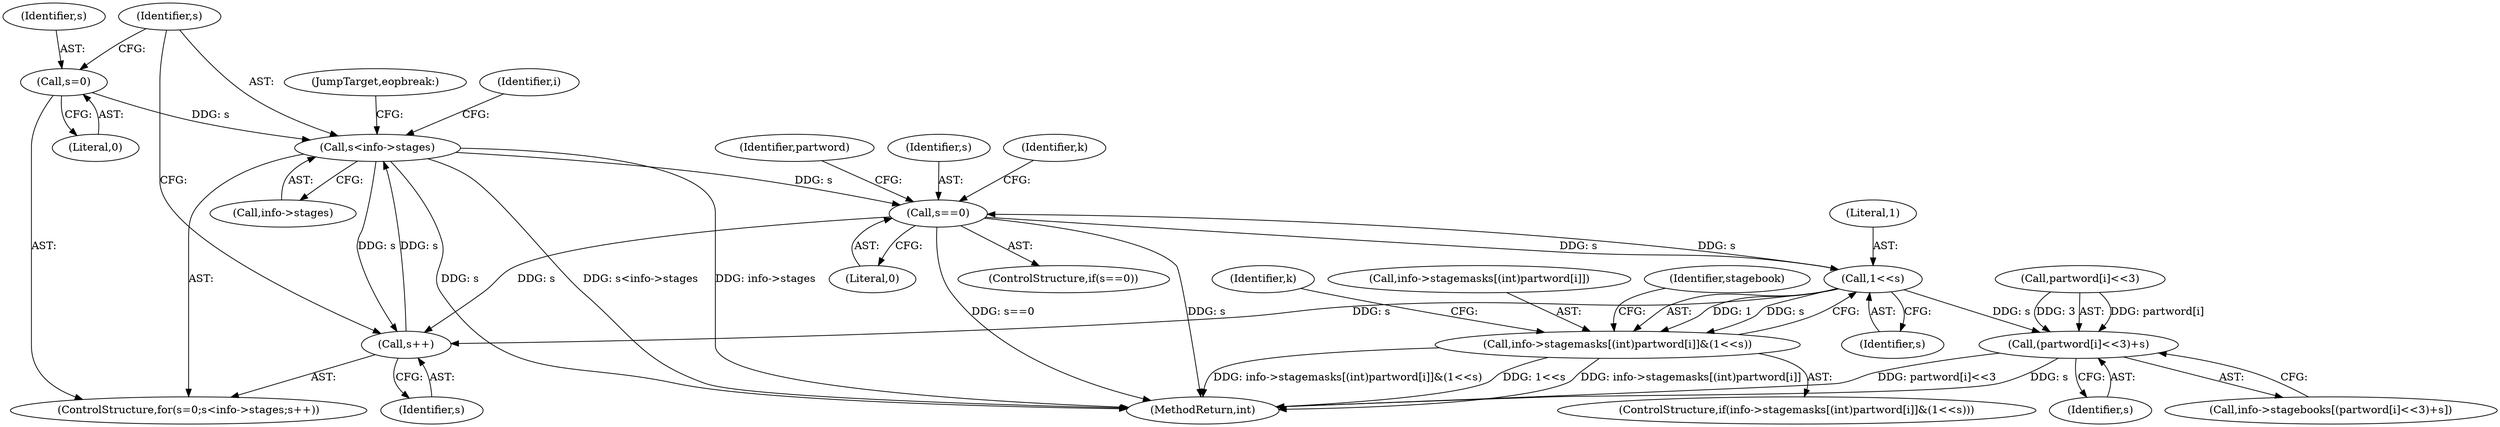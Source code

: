 digraph "0_Android_659030a2e80c38fb8da0a4eb68695349eec6778b@pointer" {
"1000672" [label="(Call,s<info->stages)"];
"1000677" [label="(Call,s++)"];
"1000808" [label="(Call,1<<s)"];
"1000689" [label="(Call,s==0)"];
"1000672" [label="(Call,s<info->stages)"];
"1000669" [label="(Call,s=0)"];
"1000798" [label="(Call,info->stagemasks[(int)partword[i]]&(1<<s))"];
"1000823" [label="(Call,(partword[i]<<3)+s)"];
"1000670" [label="(Identifier,s)"];
"1000797" [label="(ControlStructure,if(info->stagemasks[(int)partword[i]]&(1<<s)))"];
"1000671" [label="(Literal,0)"];
"1000668" [label="(ControlStructure,for(s=0;s<info->stages;s++))"];
"1000673" [label="(Identifier,s)"];
"1000678" [label="(Identifier,s)"];
"1000810" [label="(Identifier,s)"];
"1000783" [label="(Identifier,k)"];
"1000809" [label="(Literal,1)"];
"1000814" [label="(Identifier,stagebook)"];
"1000689" [label="(Call,s==0)"];
"1000794" [label="(Identifier,k)"];
"1000682" [label="(Identifier,i)"];
"1000798" [label="(Call,info->stagemasks[(int)partword[i]]&(1<<s))"];
"1000691" [label="(Literal,0)"];
"1000808" [label="(Call,1<<s)"];
"1000829" [label="(Identifier,s)"];
"1000819" [label="(Call,info->stagebooks[(partword[i]<<3)+s])"];
"1000799" [label="(Call,info->stagemasks[(int)partword[i]])"];
"1000823" [label="(Call,(partword[i]<<3)+s)"];
"1000851" [label="(JumpTarget,eopbreak:)"];
"1000854" [label="(MethodReturn,int)"];
"1000674" [label="(Call,info->stages)"];
"1000669" [label="(Call,s=0)"];
"1000696" [label="(Identifier,partword)"];
"1000690" [label="(Identifier,s)"];
"1000688" [label="(ControlStructure,if(s==0))"];
"1000672" [label="(Call,s<info->stages)"];
"1000677" [label="(Call,s++)"];
"1000824" [label="(Call,partword[i]<<3)"];
"1000672" -> "1000668"  [label="AST: "];
"1000672" -> "1000674"  [label="CFG: "];
"1000673" -> "1000672"  [label="AST: "];
"1000674" -> "1000672"  [label="AST: "];
"1000682" -> "1000672"  [label="CFG: "];
"1000851" -> "1000672"  [label="CFG: "];
"1000672" -> "1000854"  [label="DDG: s<info->stages"];
"1000672" -> "1000854"  [label="DDG: info->stages"];
"1000672" -> "1000854"  [label="DDG: s"];
"1000677" -> "1000672"  [label="DDG: s"];
"1000669" -> "1000672"  [label="DDG: s"];
"1000672" -> "1000677"  [label="DDG: s"];
"1000672" -> "1000689"  [label="DDG: s"];
"1000677" -> "1000668"  [label="AST: "];
"1000677" -> "1000678"  [label="CFG: "];
"1000678" -> "1000677"  [label="AST: "];
"1000673" -> "1000677"  [label="CFG: "];
"1000808" -> "1000677"  [label="DDG: s"];
"1000689" -> "1000677"  [label="DDG: s"];
"1000808" -> "1000798"  [label="AST: "];
"1000808" -> "1000810"  [label="CFG: "];
"1000809" -> "1000808"  [label="AST: "];
"1000810" -> "1000808"  [label="AST: "];
"1000798" -> "1000808"  [label="CFG: "];
"1000808" -> "1000689"  [label="DDG: s"];
"1000808" -> "1000798"  [label="DDG: 1"];
"1000808" -> "1000798"  [label="DDG: s"];
"1000689" -> "1000808"  [label="DDG: s"];
"1000808" -> "1000823"  [label="DDG: s"];
"1000689" -> "1000688"  [label="AST: "];
"1000689" -> "1000691"  [label="CFG: "];
"1000690" -> "1000689"  [label="AST: "];
"1000691" -> "1000689"  [label="AST: "];
"1000696" -> "1000689"  [label="CFG: "];
"1000783" -> "1000689"  [label="CFG: "];
"1000689" -> "1000854"  [label="DDG: s==0"];
"1000689" -> "1000854"  [label="DDG: s"];
"1000669" -> "1000668"  [label="AST: "];
"1000669" -> "1000671"  [label="CFG: "];
"1000670" -> "1000669"  [label="AST: "];
"1000671" -> "1000669"  [label="AST: "];
"1000673" -> "1000669"  [label="CFG: "];
"1000798" -> "1000797"  [label="AST: "];
"1000799" -> "1000798"  [label="AST: "];
"1000814" -> "1000798"  [label="CFG: "];
"1000794" -> "1000798"  [label="CFG: "];
"1000798" -> "1000854"  [label="DDG: 1<<s"];
"1000798" -> "1000854"  [label="DDG: info->stagemasks[(int)partword[i]]"];
"1000798" -> "1000854"  [label="DDG: info->stagemasks[(int)partword[i]]&(1<<s)"];
"1000823" -> "1000819"  [label="AST: "];
"1000823" -> "1000829"  [label="CFG: "];
"1000824" -> "1000823"  [label="AST: "];
"1000829" -> "1000823"  [label="AST: "];
"1000819" -> "1000823"  [label="CFG: "];
"1000823" -> "1000854"  [label="DDG: s"];
"1000823" -> "1000854"  [label="DDG: partword[i]<<3"];
"1000824" -> "1000823"  [label="DDG: partword[i]"];
"1000824" -> "1000823"  [label="DDG: 3"];
}
